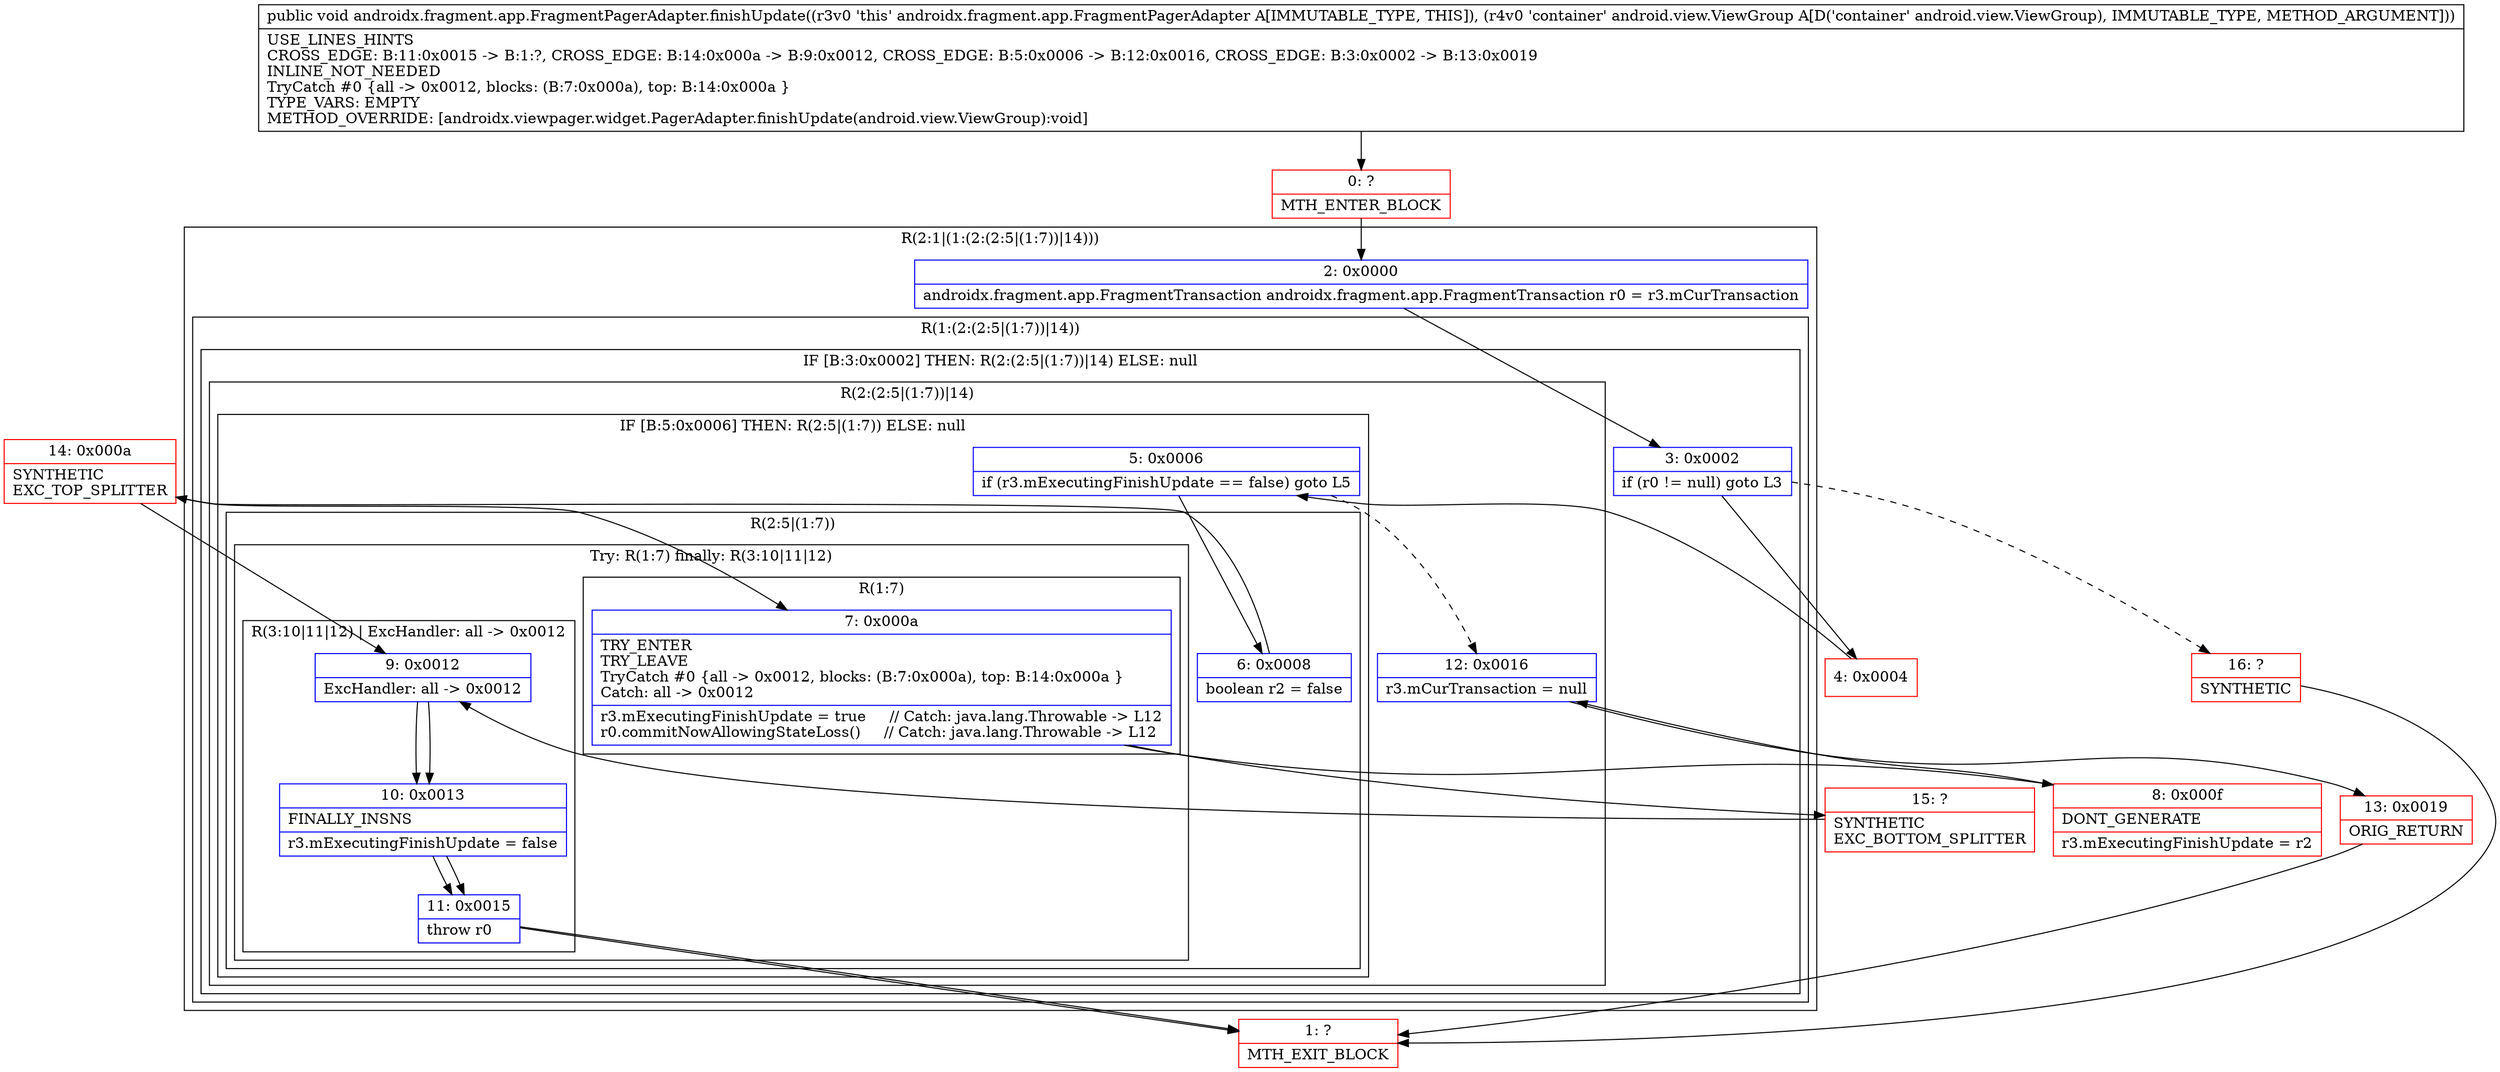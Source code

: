 digraph "CFG forandroidx.fragment.app.FragmentPagerAdapter.finishUpdate(Landroid\/view\/ViewGroup;)V" {
subgraph cluster_Region_2074219601 {
label = "R(2:1|(1:(2:(2:5|(1:7))|14)))";
node [shape=record,color=blue];
Node_2 [shape=record,label="{2\:\ 0x0000|androidx.fragment.app.FragmentTransaction androidx.fragment.app.FragmentTransaction r0 = r3.mCurTransaction\l}"];
subgraph cluster_Region_1281130093 {
label = "R(1:(2:(2:5|(1:7))|14))";
node [shape=record,color=blue];
subgraph cluster_IfRegion_1659540001 {
label = "IF [B:3:0x0002] THEN: R(2:(2:5|(1:7))|14) ELSE: null";
node [shape=record,color=blue];
Node_3 [shape=record,label="{3\:\ 0x0002|if (r0 != null) goto L3\l}"];
subgraph cluster_Region_1384046116 {
label = "R(2:(2:5|(1:7))|14)";
node [shape=record,color=blue];
subgraph cluster_IfRegion_1381029049 {
label = "IF [B:5:0x0006] THEN: R(2:5|(1:7)) ELSE: null";
node [shape=record,color=blue];
Node_5 [shape=record,label="{5\:\ 0x0006|if (r3.mExecutingFinishUpdate == false) goto L5\l}"];
subgraph cluster_Region_15528089 {
label = "R(2:5|(1:7))";
node [shape=record,color=blue];
Node_6 [shape=record,label="{6\:\ 0x0008|boolean r2 = false\l}"];
subgraph cluster_TryCatchRegion_1769970502 {
label = "Try: R(1:7) finally: R(3:10|11|12)";
node [shape=record,color=blue];
subgraph cluster_Region_1872569000 {
label = "R(1:7)";
node [shape=record,color=blue];
Node_7 [shape=record,label="{7\:\ 0x000a|TRY_ENTER\lTRY_LEAVE\lTryCatch #0 \{all \-\> 0x0012, blocks: (B:7:0x000a), top: B:14:0x000a \}\lCatch: all \-\> 0x0012\l|r3.mExecutingFinishUpdate = true     \/\/ Catch: java.lang.Throwable \-\> L12\lr0.commitNowAllowingStateLoss()     \/\/ Catch: java.lang.Throwable \-\> L12\l}"];
}
subgraph cluster_Region_1182744338 {
label = "R(3:10|11|12) | ExcHandler: all \-\> 0x0012\l";
node [shape=record,color=blue];
Node_9 [shape=record,label="{9\:\ 0x0012|ExcHandler: all \-\> 0x0012\l}"];
Node_10 [shape=record,label="{10\:\ 0x0013|FINALLY_INSNS\l|r3.mExecutingFinishUpdate = false\l}"];
Node_11 [shape=record,label="{11\:\ 0x0015|throw r0\l}"];
}
}
}
}
Node_12 [shape=record,label="{12\:\ 0x0016|r3.mCurTransaction = null\l}"];
}
}
}
}
subgraph cluster_Region_1182744338 {
label = "R(3:10|11|12) | ExcHandler: all \-\> 0x0012\l";
node [shape=record,color=blue];
Node_9 [shape=record,label="{9\:\ 0x0012|ExcHandler: all \-\> 0x0012\l}"];
Node_10 [shape=record,label="{10\:\ 0x0013|FINALLY_INSNS\l|r3.mExecutingFinishUpdate = false\l}"];
Node_11 [shape=record,label="{11\:\ 0x0015|throw r0\l}"];
}
Node_0 [shape=record,color=red,label="{0\:\ ?|MTH_ENTER_BLOCK\l}"];
Node_4 [shape=record,color=red,label="{4\:\ 0x0004}"];
Node_14 [shape=record,color=red,label="{14\:\ 0x000a|SYNTHETIC\lEXC_TOP_SPLITTER\l}"];
Node_8 [shape=record,color=red,label="{8\:\ 0x000f|DONT_GENERATE\l|r3.mExecutingFinishUpdate = r2\l}"];
Node_15 [shape=record,color=red,label="{15\:\ ?|SYNTHETIC\lEXC_BOTTOM_SPLITTER\l}"];
Node_1 [shape=record,color=red,label="{1\:\ ?|MTH_EXIT_BLOCK\l}"];
Node_13 [shape=record,color=red,label="{13\:\ 0x0019|ORIG_RETURN\l}"];
Node_16 [shape=record,color=red,label="{16\:\ ?|SYNTHETIC\l}"];
MethodNode[shape=record,label="{public void androidx.fragment.app.FragmentPagerAdapter.finishUpdate((r3v0 'this' androidx.fragment.app.FragmentPagerAdapter A[IMMUTABLE_TYPE, THIS]), (r4v0 'container' android.view.ViewGroup A[D('container' android.view.ViewGroup), IMMUTABLE_TYPE, METHOD_ARGUMENT]))  | USE_LINES_HINTS\lCROSS_EDGE: B:11:0x0015 \-\> B:1:?, CROSS_EDGE: B:14:0x000a \-\> B:9:0x0012, CROSS_EDGE: B:5:0x0006 \-\> B:12:0x0016, CROSS_EDGE: B:3:0x0002 \-\> B:13:0x0019\lINLINE_NOT_NEEDED\lTryCatch #0 \{all \-\> 0x0012, blocks: (B:7:0x000a), top: B:14:0x000a \}\lTYPE_VARS: EMPTY\lMETHOD_OVERRIDE: [androidx.viewpager.widget.PagerAdapter.finishUpdate(android.view.ViewGroup):void]\l}"];
MethodNode -> Node_0;Node_2 -> Node_3;
Node_3 -> Node_4;
Node_3 -> Node_16[style=dashed];
Node_5 -> Node_6;
Node_5 -> Node_12[style=dashed];
Node_6 -> Node_14;
Node_7 -> Node_8;
Node_7 -> Node_15;
Node_9 -> Node_10;
Node_10 -> Node_11;
Node_11 -> Node_1;
Node_12 -> Node_13;
Node_9 -> Node_10;
Node_10 -> Node_11;
Node_11 -> Node_1;
Node_0 -> Node_2;
Node_4 -> Node_5;
Node_14 -> Node_7;
Node_14 -> Node_9;
Node_8 -> Node_12;
Node_15 -> Node_9;
Node_13 -> Node_1;
Node_16 -> Node_1;
}

